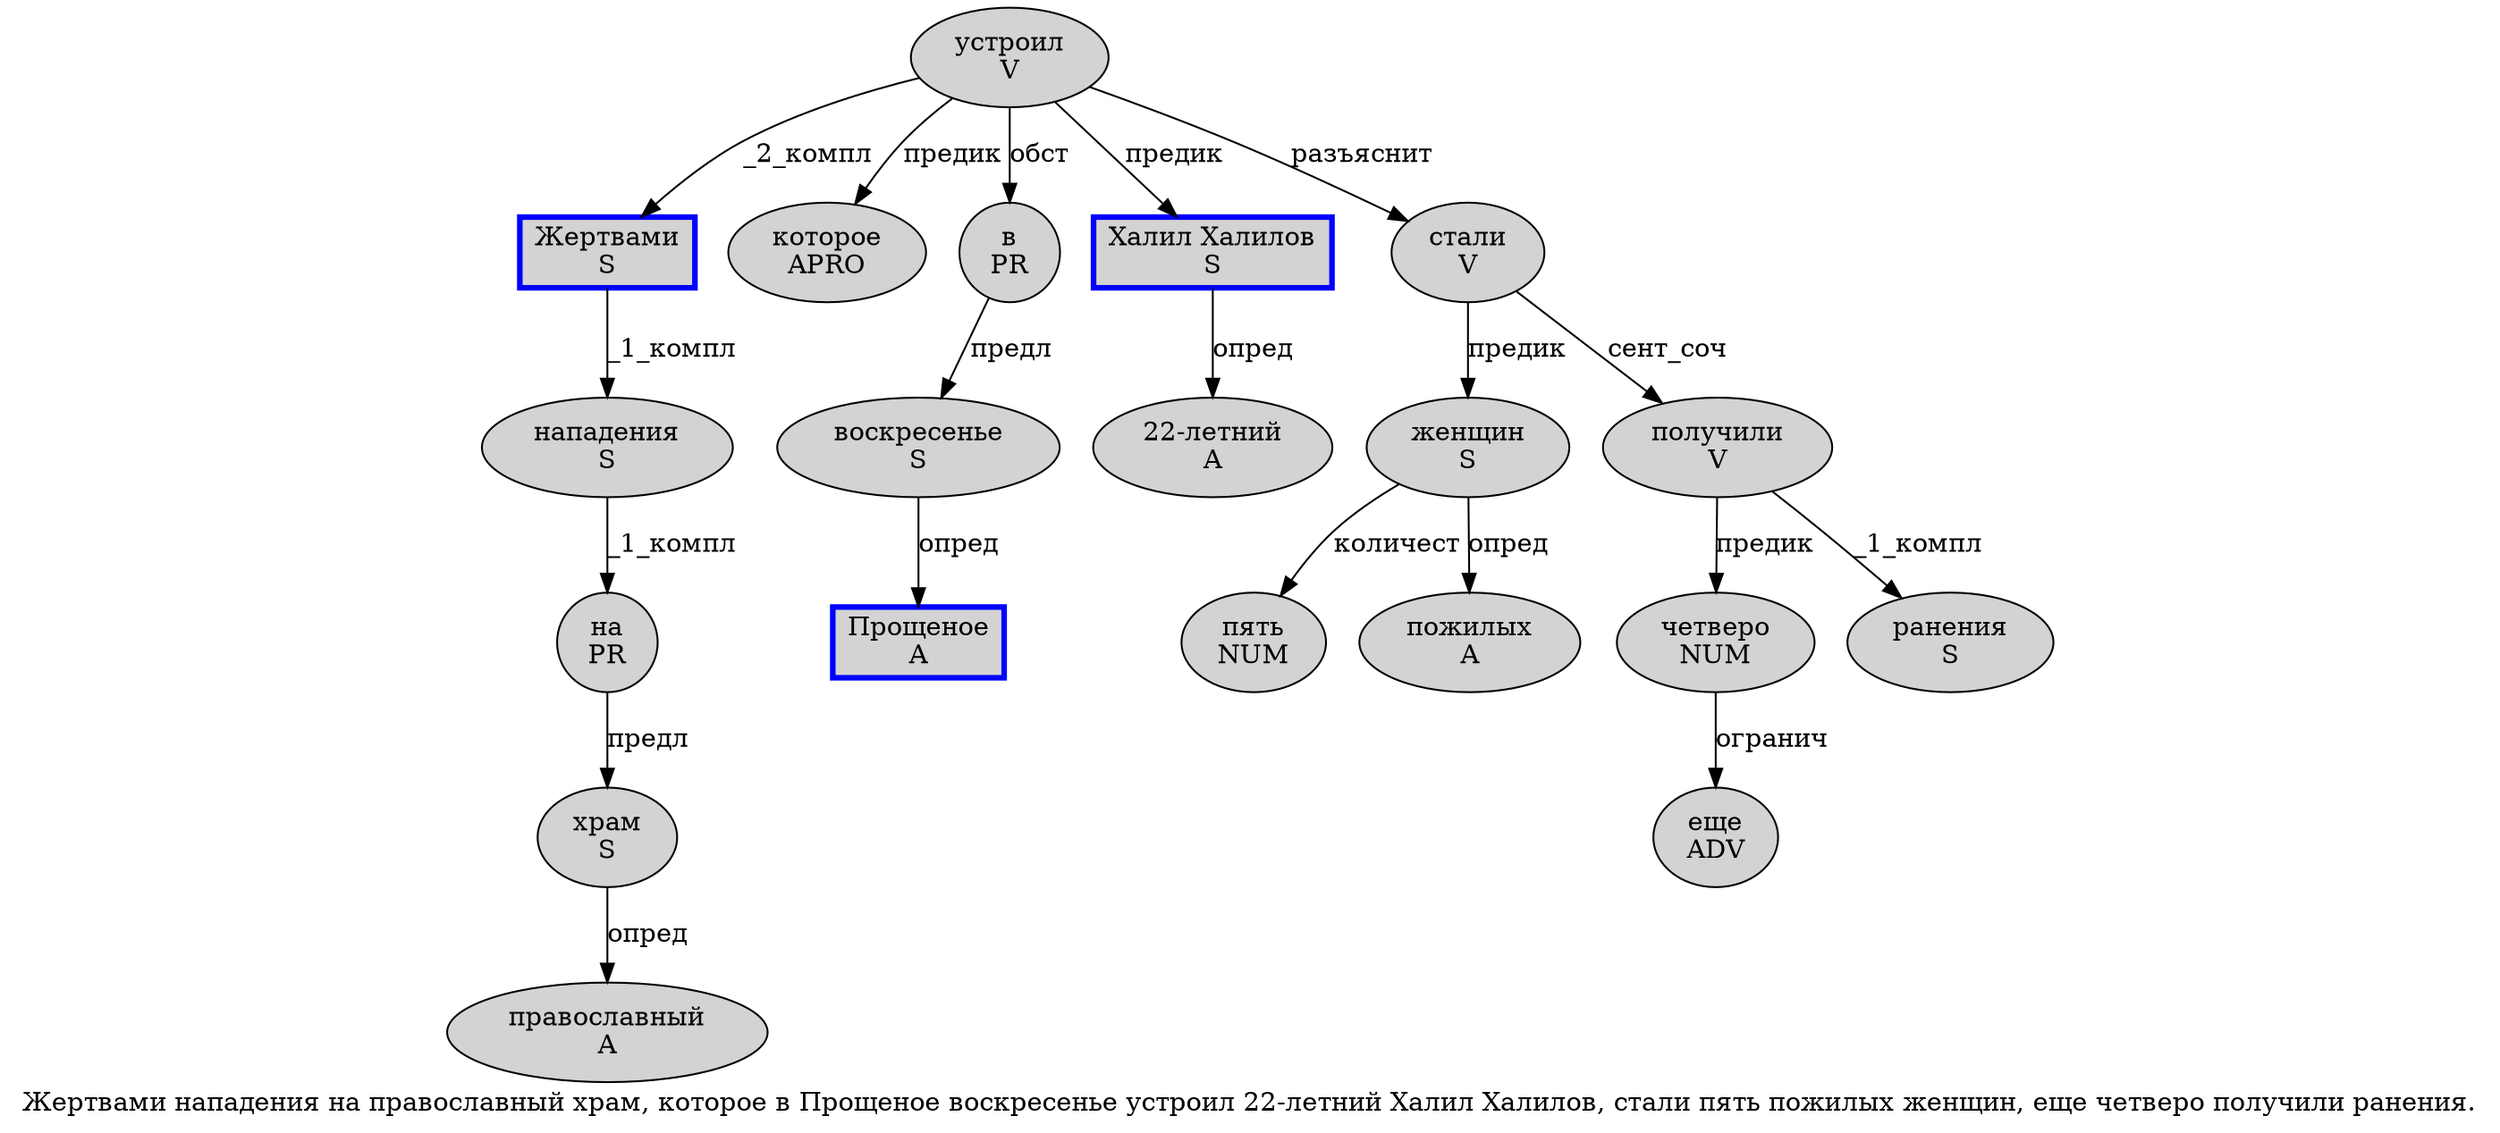 digraph SENTENCE_1015 {
	graph [label="Жертвами нападения на православный храм, которое в Прощеное воскресенье устроил 22-летний Халил Халилов, стали пять пожилых женщин, еще четверо получили ранения."]
	node [style=filled]
		0 [label="Жертвами
S" color=blue fillcolor=lightgray penwidth=3 shape=box]
		1 [label="нападения
S" color="" fillcolor=lightgray penwidth=1 shape=ellipse]
		2 [label="на
PR" color="" fillcolor=lightgray penwidth=1 shape=ellipse]
		3 [label="православный
A" color="" fillcolor=lightgray penwidth=1 shape=ellipse]
		4 [label="храм
S" color="" fillcolor=lightgray penwidth=1 shape=ellipse]
		6 [label="которое
APRO" color="" fillcolor=lightgray penwidth=1 shape=ellipse]
		7 [label="в
PR" color="" fillcolor=lightgray penwidth=1 shape=ellipse]
		8 [label="Прощеное
A" color=blue fillcolor=lightgray penwidth=3 shape=box]
		9 [label="воскресенье
S" color="" fillcolor=lightgray penwidth=1 shape=ellipse]
		10 [label="устроил
V" color="" fillcolor=lightgray penwidth=1 shape=ellipse]
		11 [label="22-летний
A" color="" fillcolor=lightgray penwidth=1 shape=ellipse]
		12 [label="Халил Халилов
S" color=blue fillcolor=lightgray penwidth=3 shape=box]
		14 [label="стали
V" color="" fillcolor=lightgray penwidth=1 shape=ellipse]
		15 [label="пять
NUM" color="" fillcolor=lightgray penwidth=1 shape=ellipse]
		16 [label="пожилых
A" color="" fillcolor=lightgray penwidth=1 shape=ellipse]
		17 [label="женщин
S" color="" fillcolor=lightgray penwidth=1 shape=ellipse]
		19 [label="еще
ADV" color="" fillcolor=lightgray penwidth=1 shape=ellipse]
		20 [label="четверо
NUM" color="" fillcolor=lightgray penwidth=1 shape=ellipse]
		21 [label="получили
V" color="" fillcolor=lightgray penwidth=1 shape=ellipse]
		22 [label="ранения
S" color="" fillcolor=lightgray penwidth=1 shape=ellipse]
			7 -> 9 [label="предл"]
			4 -> 3 [label="опред"]
			0 -> 1 [label="_1_компл"]
			17 -> 15 [label="количест"]
			17 -> 16 [label="опред"]
			9 -> 8 [label="опред"]
			12 -> 11 [label="опред"]
			14 -> 17 [label="предик"]
			14 -> 21 [label="сент_соч"]
			20 -> 19 [label="огранич"]
			10 -> 0 [label="_2_компл"]
			10 -> 6 [label="предик"]
			10 -> 7 [label="обст"]
			10 -> 12 [label="предик"]
			10 -> 14 [label="разъяснит"]
			21 -> 20 [label="предик"]
			21 -> 22 [label="_1_компл"]
			1 -> 2 [label="_1_компл"]
			2 -> 4 [label="предл"]
}